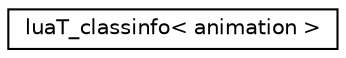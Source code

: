 digraph "Graphical Class Hierarchy"
{
 // LATEX_PDF_SIZE
  edge [fontname="Helvetica",fontsize="10",labelfontname="Helvetica",labelfontsize="10"];
  node [fontname="Helvetica",fontsize="10",shape=record];
  rankdir="LR";
  Node0 [label="luaT_classinfo\< animation \>",height=0.2,width=0.4,color="black", fillcolor="white", style="filled",URL="$structluaT__classinfo_3_01animation_01_4.html",tooltip=" "];
}
